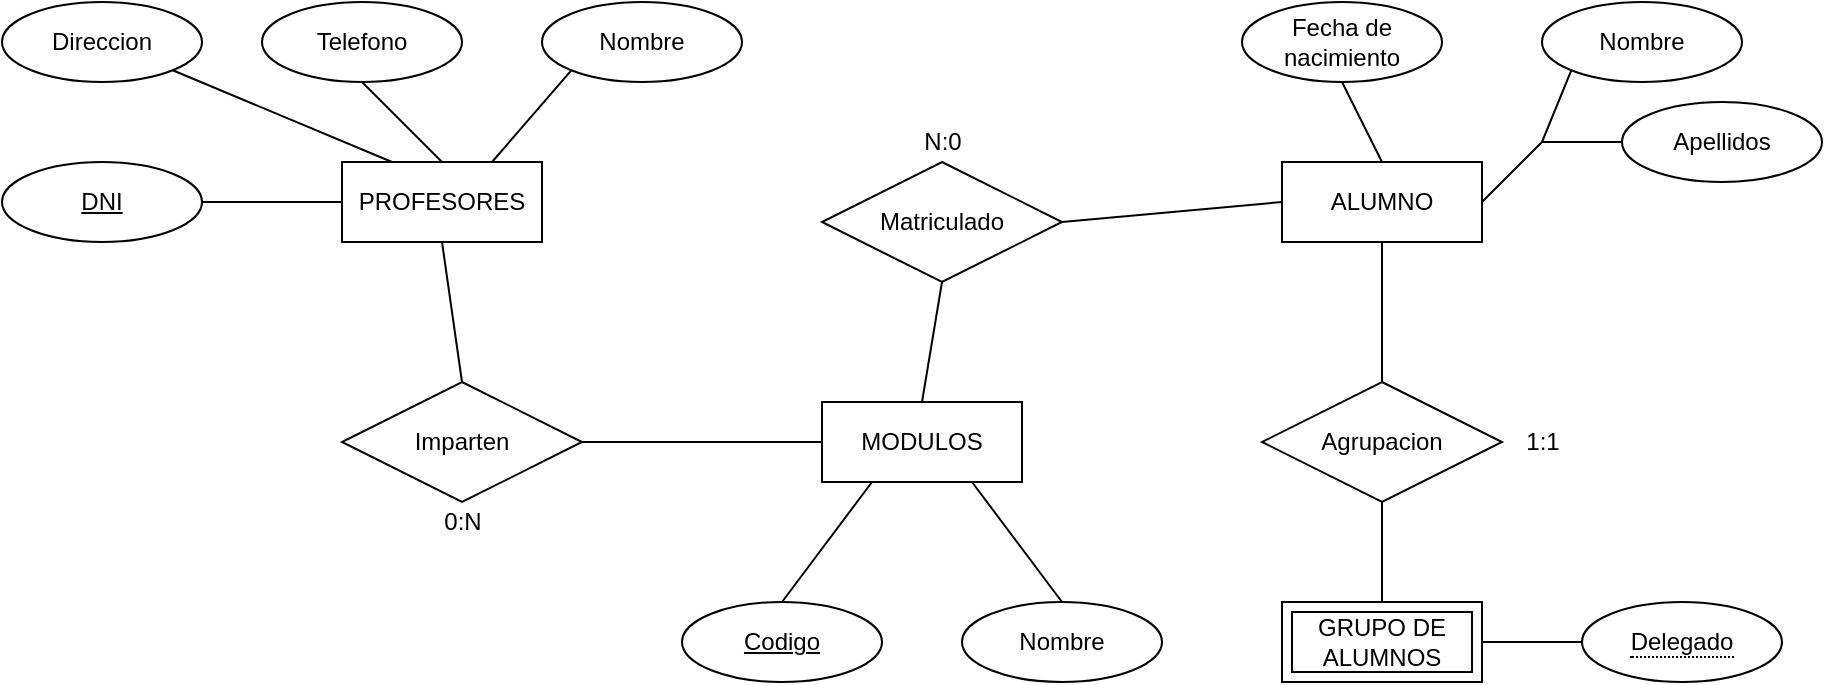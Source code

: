 <mxfile version="13.8.1" type="device"><diagram id="Ppyy3iSmp_fRDNOAbFEP" name="Page-1"><mxGraphModel dx="2037" dy="393" grid="1" gridSize="10" guides="1" tooltips="1" connect="1" arrows="1" fold="1" page="1" pageScale="1" pageWidth="1169" pageHeight="827" math="0" shadow="0"><root><mxCell id="0"/><mxCell id="1" parent="0"/><mxCell id="EPmqkkXr8P1a0KvSV_ch-1" value="PROFESORES" style="whiteSpace=wrap;html=1;align=center;" vertex="1" parent="1"><mxGeometry x="160" y="180" width="100" height="40" as="geometry"/></mxCell><mxCell id="EPmqkkXr8P1a0KvSV_ch-2" value="MODULOS" style="whiteSpace=wrap;html=1;align=center;" vertex="1" parent="1"><mxGeometry x="400" y="300" width="100" height="40" as="geometry"/></mxCell><mxCell id="EPmqkkXr8P1a0KvSV_ch-3" value="ALUMNO" style="whiteSpace=wrap;html=1;align=center;" vertex="1" parent="1"><mxGeometry x="630" y="180" width="100" height="40" as="geometry"/></mxCell><mxCell id="EPmqkkXr8P1a0KvSV_ch-4" value="GRUPO DE ALUMNOS" style="shape=ext;margin=3;double=1;whiteSpace=wrap;html=1;align=center;" vertex="1" parent="1"><mxGeometry x="630" y="400" width="100" height="40" as="geometry"/></mxCell><mxCell id="EPmqkkXr8P1a0KvSV_ch-5" value="&lt;span style=&quot;border-bottom: 1px dotted&quot;&gt;Delegado&lt;/span&gt;" style="ellipse;whiteSpace=wrap;html=1;align=center;" vertex="1" parent="1"><mxGeometry x="780" y="400" width="100" height="40" as="geometry"/></mxCell><mxCell id="EPmqkkXr8P1a0KvSV_ch-6" value="Agrupacion" style="shape=rhombus;perimeter=rhombusPerimeter;whiteSpace=wrap;html=1;align=center;" vertex="1" parent="1"><mxGeometry x="620" y="290" width="120" height="60" as="geometry"/></mxCell><mxCell id="EPmqkkXr8P1a0KvSV_ch-7" value="Imparten" style="shape=rhombus;perimeter=rhombusPerimeter;whiteSpace=wrap;html=1;align=center;" vertex="1" parent="1"><mxGeometry x="160" y="290" width="120" height="60" as="geometry"/></mxCell><mxCell id="EPmqkkXr8P1a0KvSV_ch-8" value="Matriculado" style="shape=rhombus;perimeter=rhombusPerimeter;whiteSpace=wrap;html=1;align=center;" vertex="1" parent="1"><mxGeometry x="400" y="180" width="120" height="60" as="geometry"/></mxCell><mxCell id="EPmqkkXr8P1a0KvSV_ch-9" value="Codigo" style="ellipse;whiteSpace=wrap;html=1;align=center;fontStyle=4;" vertex="1" parent="1"><mxGeometry x="330" y="400" width="100" height="40" as="geometry"/></mxCell><mxCell id="EPmqkkXr8P1a0KvSV_ch-10" value="Nombre" style="ellipse;whiteSpace=wrap;html=1;align=center;" vertex="1" parent="1"><mxGeometry x="470" y="400" width="100" height="40" as="geometry"/></mxCell><mxCell id="EPmqkkXr8P1a0KvSV_ch-11" value="Nombre" style="ellipse;whiteSpace=wrap;html=1;align=center;" vertex="1" parent="1"><mxGeometry x="260" y="100" width="100" height="40" as="geometry"/></mxCell><mxCell id="EPmqkkXr8P1a0KvSV_ch-12" value="Nombre" style="ellipse;whiteSpace=wrap;html=1;align=center;" vertex="1" parent="1"><mxGeometry x="760" y="100" width="100" height="40" as="geometry"/></mxCell><mxCell id="EPmqkkXr8P1a0KvSV_ch-13" value="DNI" style="ellipse;whiteSpace=wrap;html=1;align=center;fontStyle=4;" vertex="1" parent="1"><mxGeometry x="-10" y="180" width="100" height="40" as="geometry"/></mxCell><mxCell id="EPmqkkXr8P1a0KvSV_ch-14" value="Direccion" style="ellipse;whiteSpace=wrap;html=1;align=center;" vertex="1" parent="1"><mxGeometry x="-10" y="100" width="100" height="40" as="geometry"/></mxCell><mxCell id="EPmqkkXr8P1a0KvSV_ch-15" value="Telefono" style="ellipse;whiteSpace=wrap;html=1;align=center;" vertex="1" parent="1"><mxGeometry x="120" y="100" width="100" height="40" as="geometry"/></mxCell><mxCell id="EPmqkkXr8P1a0KvSV_ch-16" value="Apellidos" style="ellipse;whiteSpace=wrap;html=1;align=center;" vertex="1" parent="1"><mxGeometry x="800" y="150" width="100" height="40" as="geometry"/></mxCell><mxCell id="EPmqkkXr8P1a0KvSV_ch-17" value="Fecha de nacimiento" style="ellipse;whiteSpace=wrap;html=1;align=center;" vertex="1" parent="1"><mxGeometry x="610" y="100" width="100" height="40" as="geometry"/></mxCell><mxCell id="EPmqkkXr8P1a0KvSV_ch-18" value="" style="endArrow=none;html=1;rounded=0;entryX=0;entryY=1;entryDx=0;entryDy=0;" edge="1" parent="1" target="EPmqkkXr8P1a0KvSV_ch-12"><mxGeometry relative="1" as="geometry"><mxPoint x="760" y="170" as="sourcePoint"/><mxPoint x="520" y="290" as="targetPoint"/></mxGeometry></mxCell><mxCell id="EPmqkkXr8P1a0KvSV_ch-19" value="" style="endArrow=none;html=1;rounded=0;entryX=0;entryY=0.5;entryDx=0;entryDy=0;" edge="1" parent="1" target="EPmqkkXr8P1a0KvSV_ch-16"><mxGeometry relative="1" as="geometry"><mxPoint x="760" y="170" as="sourcePoint"/><mxPoint x="784.645" y="144.142" as="targetPoint"/></mxGeometry></mxCell><mxCell id="EPmqkkXr8P1a0KvSV_ch-20" value="" style="endArrow=none;html=1;rounded=0;exitX=1;exitY=0.5;exitDx=0;exitDy=0;" edge="1" parent="1" source="EPmqkkXr8P1a0KvSV_ch-3"><mxGeometry relative="1" as="geometry"><mxPoint x="780" y="190" as="sourcePoint"/><mxPoint x="760" y="170" as="targetPoint"/></mxGeometry></mxCell><mxCell id="EPmqkkXr8P1a0KvSV_ch-21" value="" style="endArrow=none;html=1;rounded=0;entryX=0.5;entryY=1;entryDx=0;entryDy=0;exitX=0.5;exitY=0;exitDx=0;exitDy=0;" edge="1" parent="1" source="EPmqkkXr8P1a0KvSV_ch-3" target="EPmqkkXr8P1a0KvSV_ch-17"><mxGeometry relative="1" as="geometry"><mxPoint x="790" y="200" as="sourcePoint"/><mxPoint x="804.645" y="164.142" as="targetPoint"/></mxGeometry></mxCell><mxCell id="EPmqkkXr8P1a0KvSV_ch-22" value="" style="endArrow=none;html=1;rounded=0;entryX=0;entryY=1;entryDx=0;entryDy=0;exitX=0.75;exitY=0;exitDx=0;exitDy=0;" edge="1" parent="1" source="EPmqkkXr8P1a0KvSV_ch-1" target="EPmqkkXr8P1a0KvSV_ch-11"><mxGeometry relative="1" as="geometry"><mxPoint x="800" y="210" as="sourcePoint"/><mxPoint x="814.645" y="174.142" as="targetPoint"/></mxGeometry></mxCell><mxCell id="EPmqkkXr8P1a0KvSV_ch-23" value="" style="endArrow=none;html=1;rounded=0;entryX=0.5;entryY=1;entryDx=0;entryDy=0;exitX=0.5;exitY=0;exitDx=0;exitDy=0;" edge="1" parent="1" source="EPmqkkXr8P1a0KvSV_ch-1" target="EPmqkkXr8P1a0KvSV_ch-15"><mxGeometry relative="1" as="geometry"><mxPoint x="245" y="190" as="sourcePoint"/><mxPoint x="284.645" y="144.142" as="targetPoint"/></mxGeometry></mxCell><mxCell id="EPmqkkXr8P1a0KvSV_ch-24" value="" style="endArrow=none;html=1;rounded=0;entryX=1;entryY=1;entryDx=0;entryDy=0;exitX=0.25;exitY=0;exitDx=0;exitDy=0;" edge="1" parent="1" source="EPmqkkXr8P1a0KvSV_ch-1" target="EPmqkkXr8P1a0KvSV_ch-14"><mxGeometry relative="1" as="geometry"><mxPoint x="255" y="200" as="sourcePoint"/><mxPoint x="294.645" y="154.142" as="targetPoint"/></mxGeometry></mxCell><mxCell id="EPmqkkXr8P1a0KvSV_ch-25" value="" style="endArrow=none;html=1;rounded=0;entryX=0;entryY=0.5;entryDx=0;entryDy=0;exitX=1;exitY=0.5;exitDx=0;exitDy=0;" edge="1" parent="1" source="EPmqkkXr8P1a0KvSV_ch-13" target="EPmqkkXr8P1a0KvSV_ch-1"><mxGeometry relative="1" as="geometry"><mxPoint x="265" y="210" as="sourcePoint"/><mxPoint x="304.645" y="164.142" as="targetPoint"/></mxGeometry></mxCell><mxCell id="EPmqkkXr8P1a0KvSV_ch-26" value="" style="endArrow=none;html=1;rounded=0;entryX=0.25;entryY=1;entryDx=0;entryDy=0;exitX=0.5;exitY=0;exitDx=0;exitDy=0;" edge="1" parent="1" source="EPmqkkXr8P1a0KvSV_ch-9" target="EPmqkkXr8P1a0KvSV_ch-2"><mxGeometry relative="1" as="geometry"><mxPoint x="275" y="220" as="sourcePoint"/><mxPoint x="314.645" y="174.142" as="targetPoint"/></mxGeometry></mxCell><mxCell id="EPmqkkXr8P1a0KvSV_ch-27" value="" style="endArrow=none;html=1;rounded=0;entryX=0.75;entryY=1;entryDx=0;entryDy=0;exitX=0.5;exitY=0;exitDx=0;exitDy=0;" edge="1" parent="1" source="EPmqkkXr8P1a0KvSV_ch-10" target="EPmqkkXr8P1a0KvSV_ch-2"><mxGeometry relative="1" as="geometry"><mxPoint x="390" y="410" as="sourcePoint"/><mxPoint x="435" y="350" as="targetPoint"/></mxGeometry></mxCell><mxCell id="EPmqkkXr8P1a0KvSV_ch-28" value="" style="endArrow=none;html=1;rounded=0;entryX=0;entryY=0.5;entryDx=0;entryDy=0;" edge="1" parent="1" target="EPmqkkXr8P1a0KvSV_ch-5"><mxGeometry relative="1" as="geometry"><mxPoint x="730" y="420" as="sourcePoint"/><mxPoint x="445" y="360" as="targetPoint"/></mxGeometry></mxCell><mxCell id="EPmqkkXr8P1a0KvSV_ch-29" value="" style="endArrow=none;html=1;rounded=0;entryX=0.5;entryY=1;entryDx=0;entryDy=0;exitX=0.5;exitY=0;exitDx=0;exitDy=0;" edge="1" parent="1" source="EPmqkkXr8P1a0KvSV_ch-7" target="EPmqkkXr8P1a0KvSV_ch-1"><mxGeometry relative="1" as="geometry"><mxPoint x="360" y="290" as="sourcePoint"/><mxPoint x="520" y="290" as="targetPoint"/></mxGeometry></mxCell><mxCell id="EPmqkkXr8P1a0KvSV_ch-31" value="" style="endArrow=none;html=1;rounded=0;entryX=0;entryY=0.5;entryDx=0;entryDy=0;exitX=1;exitY=0.5;exitDx=0;exitDy=0;" edge="1" parent="1" source="EPmqkkXr8P1a0KvSV_ch-7" target="EPmqkkXr8P1a0KvSV_ch-2"><mxGeometry relative="1" as="geometry"><mxPoint x="230" y="300" as="sourcePoint"/><mxPoint x="220" y="230" as="targetPoint"/></mxGeometry></mxCell><mxCell id="EPmqkkXr8P1a0KvSV_ch-33" value="" style="endArrow=none;html=1;rounded=0;entryX=0.5;entryY=0;entryDx=0;entryDy=0;exitX=0.5;exitY=1;exitDx=0;exitDy=0;" edge="1" parent="1" source="EPmqkkXr8P1a0KvSV_ch-8" target="EPmqkkXr8P1a0KvSV_ch-2"><mxGeometry relative="1" as="geometry"><mxPoint x="530" y="260" as="sourcePoint"/><mxPoint x="230" y="240" as="targetPoint"/></mxGeometry></mxCell><mxCell id="EPmqkkXr8P1a0KvSV_ch-35" value="" style="endArrow=none;html=1;rounded=0;entryX=0;entryY=0.5;entryDx=0;entryDy=0;exitX=1;exitY=0.5;exitDx=0;exitDy=0;" edge="1" parent="1" source="EPmqkkXr8P1a0KvSV_ch-8" target="EPmqkkXr8P1a0KvSV_ch-3"><mxGeometry relative="1" as="geometry"><mxPoint x="250" y="320" as="sourcePoint"/><mxPoint x="240" y="250" as="targetPoint"/></mxGeometry></mxCell><mxCell id="EPmqkkXr8P1a0KvSV_ch-37" value="" style="endArrow=none;html=1;rounded=0;entryX=0.5;entryY=1;entryDx=0;entryDy=0;exitX=0.5;exitY=0;exitDx=0;exitDy=0;" edge="1" parent="1" source="EPmqkkXr8P1a0KvSV_ch-6" target="EPmqkkXr8P1a0KvSV_ch-3"><mxGeometry relative="1" as="geometry"><mxPoint x="260" y="330" as="sourcePoint"/><mxPoint x="250" y="260" as="targetPoint"/></mxGeometry></mxCell><mxCell id="EPmqkkXr8P1a0KvSV_ch-39" value="" style="endArrow=none;html=1;rounded=0;entryX=0.5;entryY=0;entryDx=0;entryDy=0;exitX=0.5;exitY=1;exitDx=0;exitDy=0;" edge="1" parent="1" source="EPmqkkXr8P1a0KvSV_ch-6" target="EPmqkkXr8P1a0KvSV_ch-4"><mxGeometry relative="1" as="geometry"><mxPoint x="270" y="340" as="sourcePoint"/><mxPoint x="260" y="270" as="targetPoint"/></mxGeometry></mxCell><mxCell id="EPmqkkXr8P1a0KvSV_ch-42" value="0:N" style="text;html=1;resizable=0;autosize=1;align=center;verticalAlign=middle;points=[];fillColor=none;strokeColor=none;rounded=0;" vertex="1" parent="1"><mxGeometry x="205" y="350" width="30" height="20" as="geometry"/></mxCell><mxCell id="EPmqkkXr8P1a0KvSV_ch-43" value="N:0" style="text;html=1;resizable=0;autosize=1;align=center;verticalAlign=middle;points=[];fillColor=none;strokeColor=none;rounded=0;" vertex="1" parent="1"><mxGeometry x="445" y="160" width="30" height="20" as="geometry"/></mxCell><mxCell id="EPmqkkXr8P1a0KvSV_ch-44" value="1:1" style="text;html=1;resizable=0;autosize=1;align=center;verticalAlign=middle;points=[];fillColor=none;strokeColor=none;rounded=0;" vertex="1" parent="1"><mxGeometry x="745" y="310" width="30" height="20" as="geometry"/></mxCell></root></mxGraphModel></diagram></mxfile>